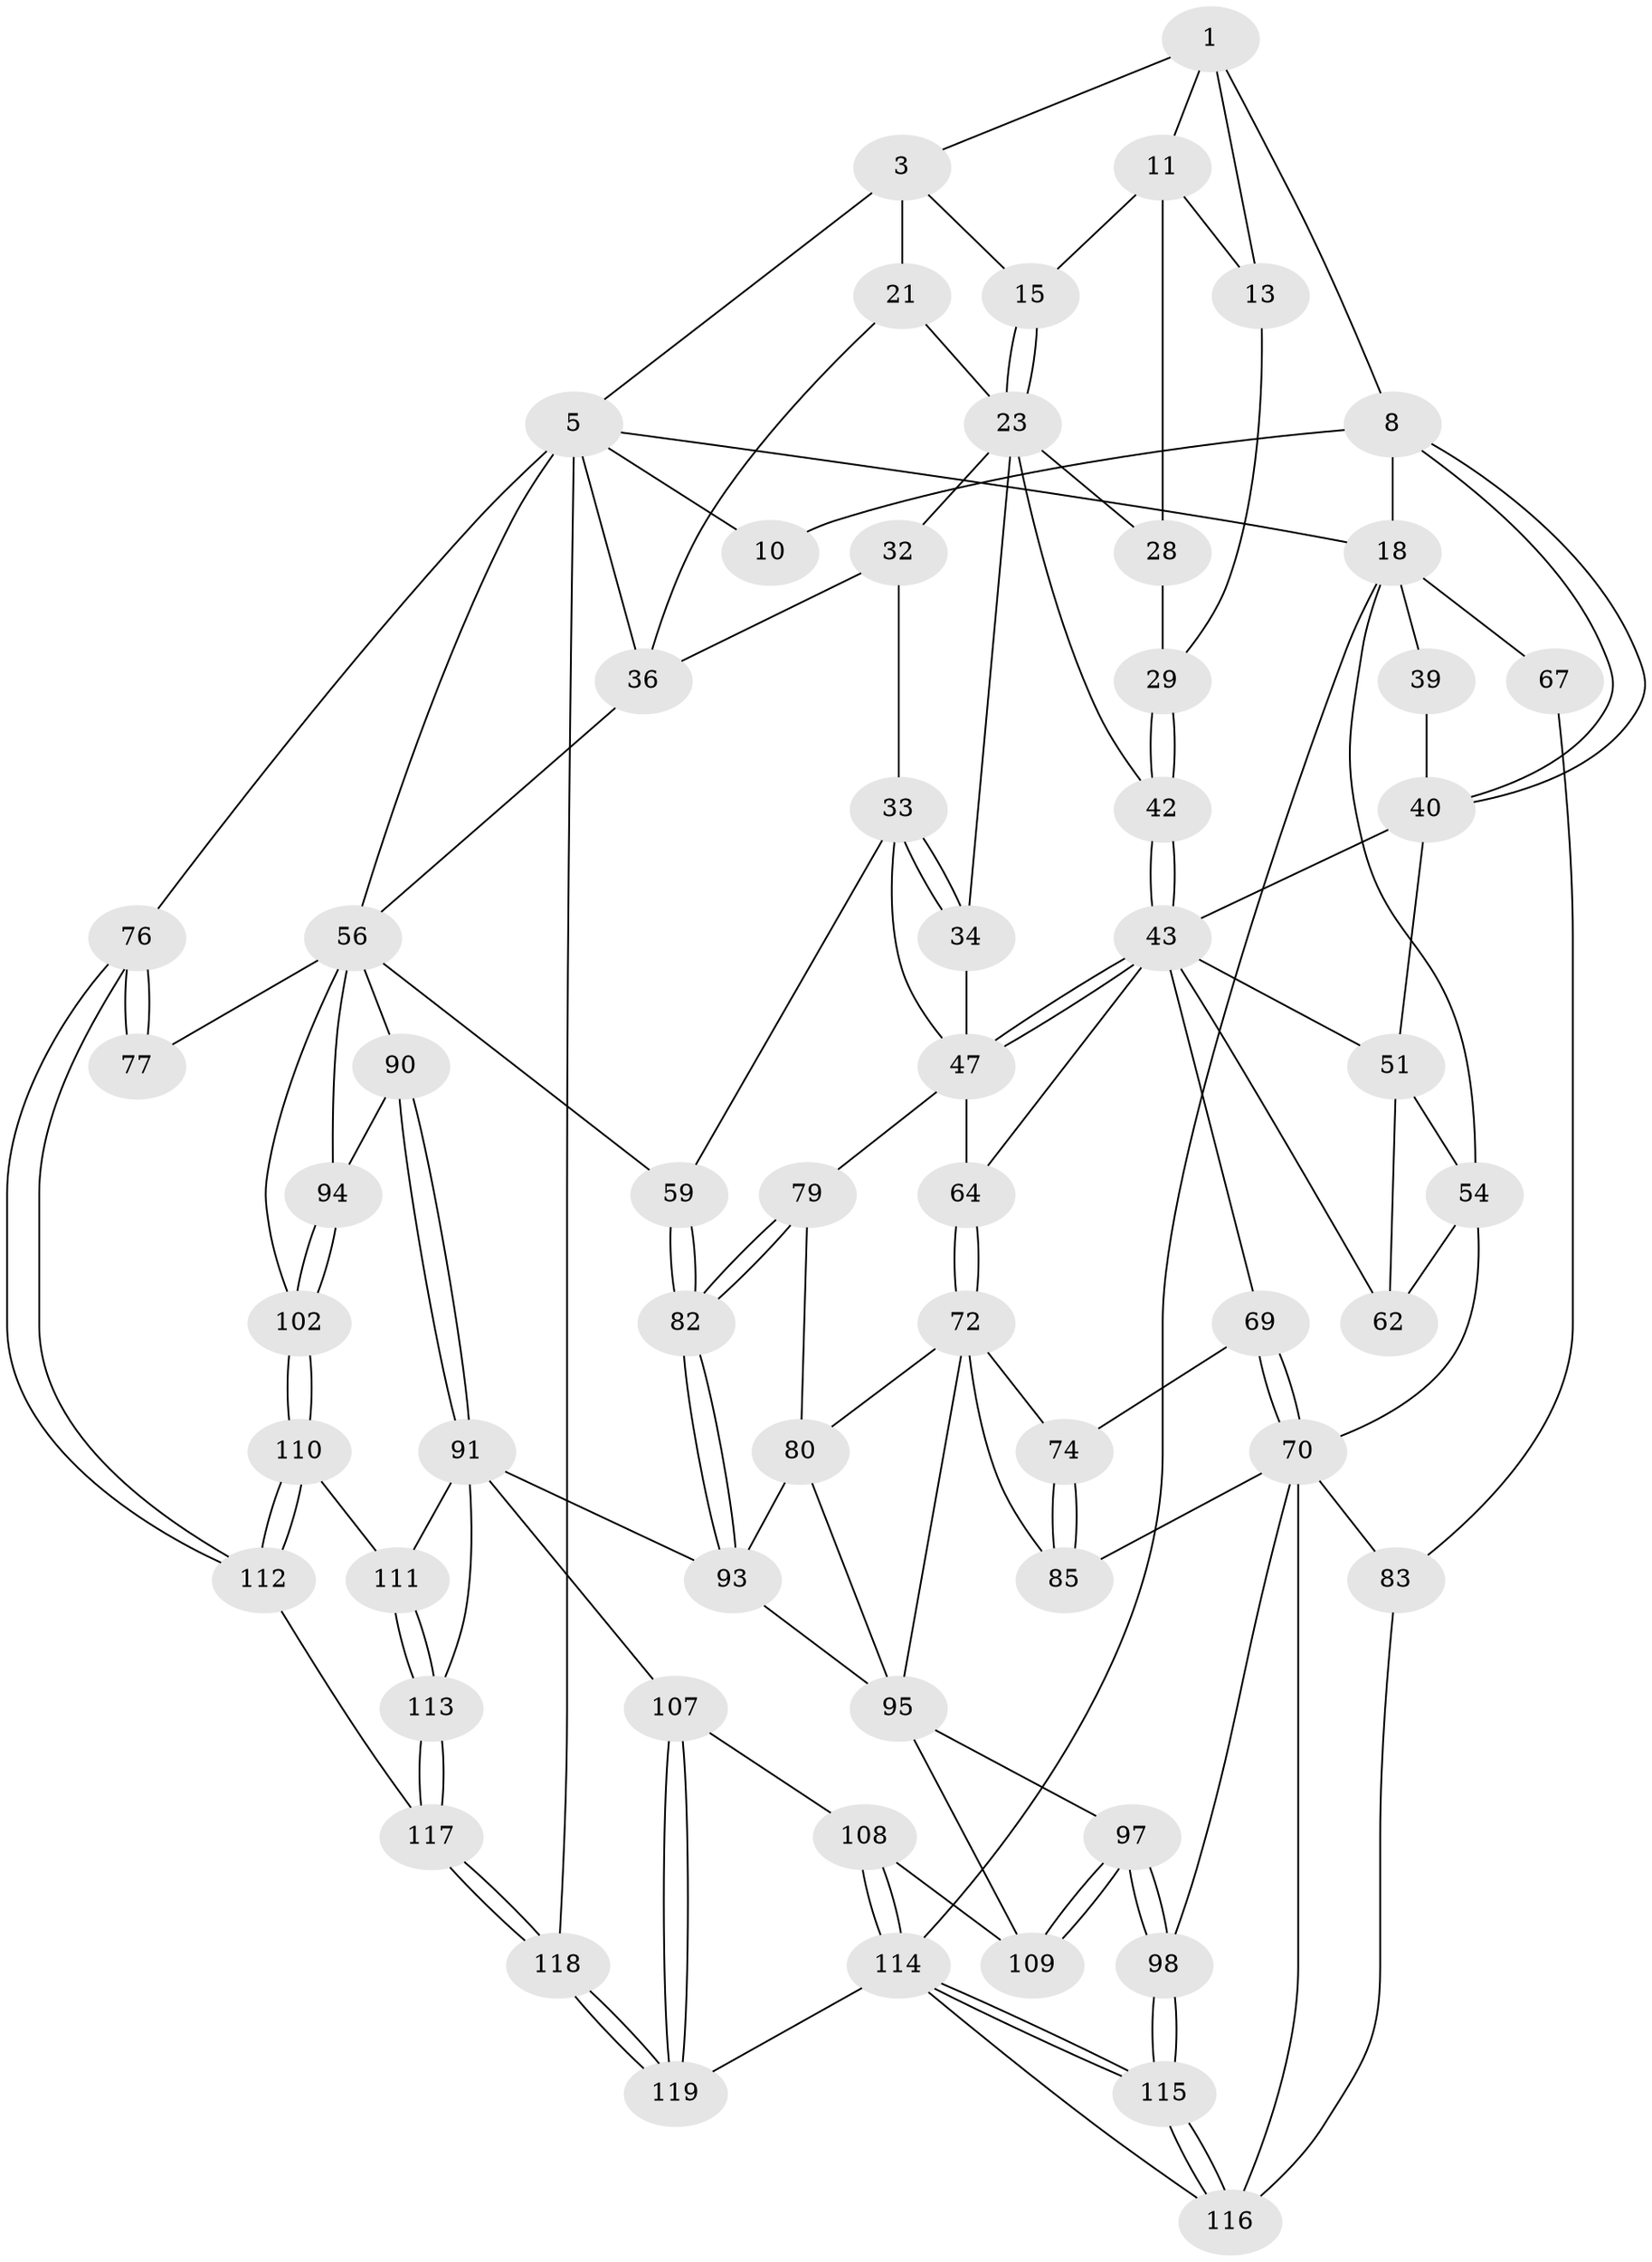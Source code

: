 // original degree distribution, {3: 0.024390243902439025, 4: 0.25203252032520324, 5: 0.4796747967479675, 6: 0.24390243902439024}
// Generated by graph-tools (version 1.1) at 2025/27/03/15/25 16:27:58]
// undirected, 61 vertices, 140 edges
graph export_dot {
graph [start="1"]
  node [color=gray90,style=filled];
  1 [pos="+0.3062365431789428+0",super="+2+7"];
  3 [pos="+0.8519151363281635+0",super="+16+4"];
  5 [pos="+1+0",super="+45+6+75"];
  8 [pos="+0.25913685408716325+0.17710097518270415",super="+9"];
  10 [pos="+0.14937476020854798+0"];
  11 [pos="+0.44054357852575815+0",super="+12+14"];
  13 [pos="+0.3246333771707289+0.14498292717722086"];
  15 [pos="+0.6406661419214216+0.1107714731822776"];
  18 [pos="+0+0.09560211922644393",super="+38+19+68"];
  21 [pos="+0.8659138230529233+0.17254044900284096",super="+26+22"];
  23 [pos="+0.6436589836607212+0.13096694115325896",super="+24+30"];
  28 [pos="+0.46871828702190205+0.17316336954138034"];
  29 [pos="+0.45160347806329165+0.18115748162202588"];
  32 [pos="+0.7753786858644192+0.3388690516612769"];
  33 [pos="+0.7519863860736851+0.34339902369831843",super="+52"];
  34 [pos="+0.6228848330408261+0.31197827967513214",super="+46"];
  36 [pos="+0.8829838551851232+0.2440077370691647",super="+37"];
  39 [pos="+0+0.25116808724962564"];
  40 [pos="+0.24674087704336206+0.2722546455672314",super="+41"];
  42 [pos="+0.4541708251385753+0.2549893007966114"];
  43 [pos="+0.4129064724429212+0.3585955670515401",super="+44"];
  47 [pos="+0.5266994696650747+0.39134507978110844",super="+63"];
  51 [pos="+0.1735202937926283+0.37822040135387447",super="+55"];
  54 [pos="+0.09250175448676554+0.4370528188655845",super="+66"];
  56 [pos="+0.9178344968037485+0.49148382247660893",super="+61+57"];
  59 [pos="+0.7540371621480804+0.5691584576540626"];
  62 [pos="+0.22033615580264845+0.529941120917553"];
  64 [pos="+0.490231999890287+0.5649148399117427"];
  67 [pos="+0+0.7348927076766629"];
  69 [pos="+0.29308562043140757+0.5466534203575102"];
  70 [pos="+0.14710426029981738+0.6635727382310963",super="+71+86"];
  72 [pos="+0.475998105050158+0.6112549285372446",super="+73"];
  74 [pos="+0.29828563587006335+0.5573411336004811"];
  76 [pos="+1+1"];
  77 [pos="+1+0.7672640722429969"];
  79 [pos="+0.6658396340160622+0.5550379852829588"];
  80 [pos="+0.6247753573458594+0.6540719013286137",super="+81"];
  82 [pos="+0.7047851936586458+0.7005611484826636"];
  83 [pos="+0+0.7368737965594112",super="+84"];
  85 [pos="+0.28774965089963206+0.6426755519187506"];
  90 [pos="+0.8168993761085677+0.7184362118873703"];
  91 [pos="+0.7868625796051496+0.7486695736985046",super="+92"];
  93 [pos="+0.6992103465636612+0.7156395071862734",super="+100"];
  94 [pos="+0.9188989291291524+0.7440687756770279"];
  95 [pos="+0.4645709618165068+0.7127077697973188",super="+96+103"];
  97 [pos="+0.43099874424856693+0.8048594416635623"];
  98 [pos="+0.416402865670283+0.8400182449738608"];
  102 [pos="+0.9301262062340587+0.765644044455399"];
  107 [pos="+0.7347837595782342+0.8403042861810779"];
  108 [pos="+0.6301144422352775+0.8185511145198426"];
  109 [pos="+0.6141979617451329+0.7782326619346298"];
  110 [pos="+0.9261132840647994+0.8327311153257728"];
  111 [pos="+0.8492519157297672+0.8022838003615326"];
  112 [pos="+0.945547321755814+0.8839242177417186"];
  113 [pos="+0.8227499834031228+0.870179691046183"];
  114 [pos="+0.4681077400662261+1",super="+120"];
  115 [pos="+0.4341857019467839+0.9535096679368947"];
  116 [pos="+0.2239343008958067+0.9075050179573846",super="+121"];
  117 [pos="+0.8845312606251504+0.9143837536913644"];
  118 [pos="+0.6871247462954628+1"];
  119 [pos="+0.6390691468258987+1"];
  1 -- 3;
  1 -- 11;
  1 -- 8;
  1 -- 13;
  3 -- 15;
  3 -- 5;
  3 -- 21 [weight=2];
  5 -- 36;
  5 -- 56;
  5 -- 10;
  5 -- 18 [weight=2];
  5 -- 118;
  5 -- 76;
  8 -- 40;
  8 -- 40;
  8 -- 10;
  8 -- 18;
  11 -- 28;
  11 -- 13;
  11 -- 15;
  13 -- 29;
  15 -- 23;
  15 -- 23;
  18 -- 67 [weight=2];
  18 -- 54;
  18 -- 39 [weight=2];
  18 -- 114;
  21 -- 36;
  21 -- 23 [weight=2];
  23 -- 32;
  23 -- 34;
  23 -- 28;
  23 -- 42;
  28 -- 29;
  29 -- 42;
  29 -- 42;
  32 -- 33;
  32 -- 36;
  33 -- 34 [weight=2];
  33 -- 34;
  33 -- 59;
  33 -- 47;
  34 -- 47;
  36 -- 56;
  39 -- 40;
  40 -- 51;
  40 -- 43;
  42 -- 43;
  42 -- 43;
  43 -- 47;
  43 -- 47;
  43 -- 64;
  43 -- 51;
  43 -- 69;
  43 -- 62;
  47 -- 64;
  47 -- 79;
  51 -- 62;
  51 -- 54;
  54 -- 62;
  54 -- 70;
  56 -- 102;
  56 -- 77 [weight=2];
  56 -- 90;
  56 -- 59;
  56 -- 94;
  59 -- 82;
  59 -- 82;
  64 -- 72;
  64 -- 72;
  67 -- 83;
  69 -- 70;
  69 -- 70;
  69 -- 74;
  70 -- 83 [weight=2];
  70 -- 98;
  70 -- 116 [weight=2];
  70 -- 85;
  72 -- 80;
  72 -- 74;
  72 -- 85;
  72 -- 95;
  74 -- 85;
  74 -- 85;
  76 -- 77;
  76 -- 77;
  76 -- 112;
  76 -- 112;
  79 -- 80;
  79 -- 82;
  79 -- 82;
  80 -- 95;
  80 -- 93;
  82 -- 93;
  82 -- 93;
  83 -- 116;
  90 -- 91;
  90 -- 91;
  90 -- 94;
  91 -- 111;
  91 -- 107;
  91 -- 113;
  91 -- 93;
  93 -- 95;
  94 -- 102;
  94 -- 102;
  95 -- 97;
  95 -- 109;
  97 -- 98;
  97 -- 98;
  97 -- 109;
  97 -- 109;
  98 -- 115;
  98 -- 115;
  102 -- 110;
  102 -- 110;
  107 -- 108;
  107 -- 119;
  107 -- 119;
  108 -- 109;
  108 -- 114;
  108 -- 114;
  110 -- 111;
  110 -- 112;
  110 -- 112;
  111 -- 113;
  111 -- 113;
  112 -- 117;
  113 -- 117;
  113 -- 117;
  114 -- 115;
  114 -- 115;
  114 -- 119;
  114 -- 116;
  115 -- 116;
  115 -- 116;
  117 -- 118;
  117 -- 118;
  118 -- 119;
  118 -- 119;
}
